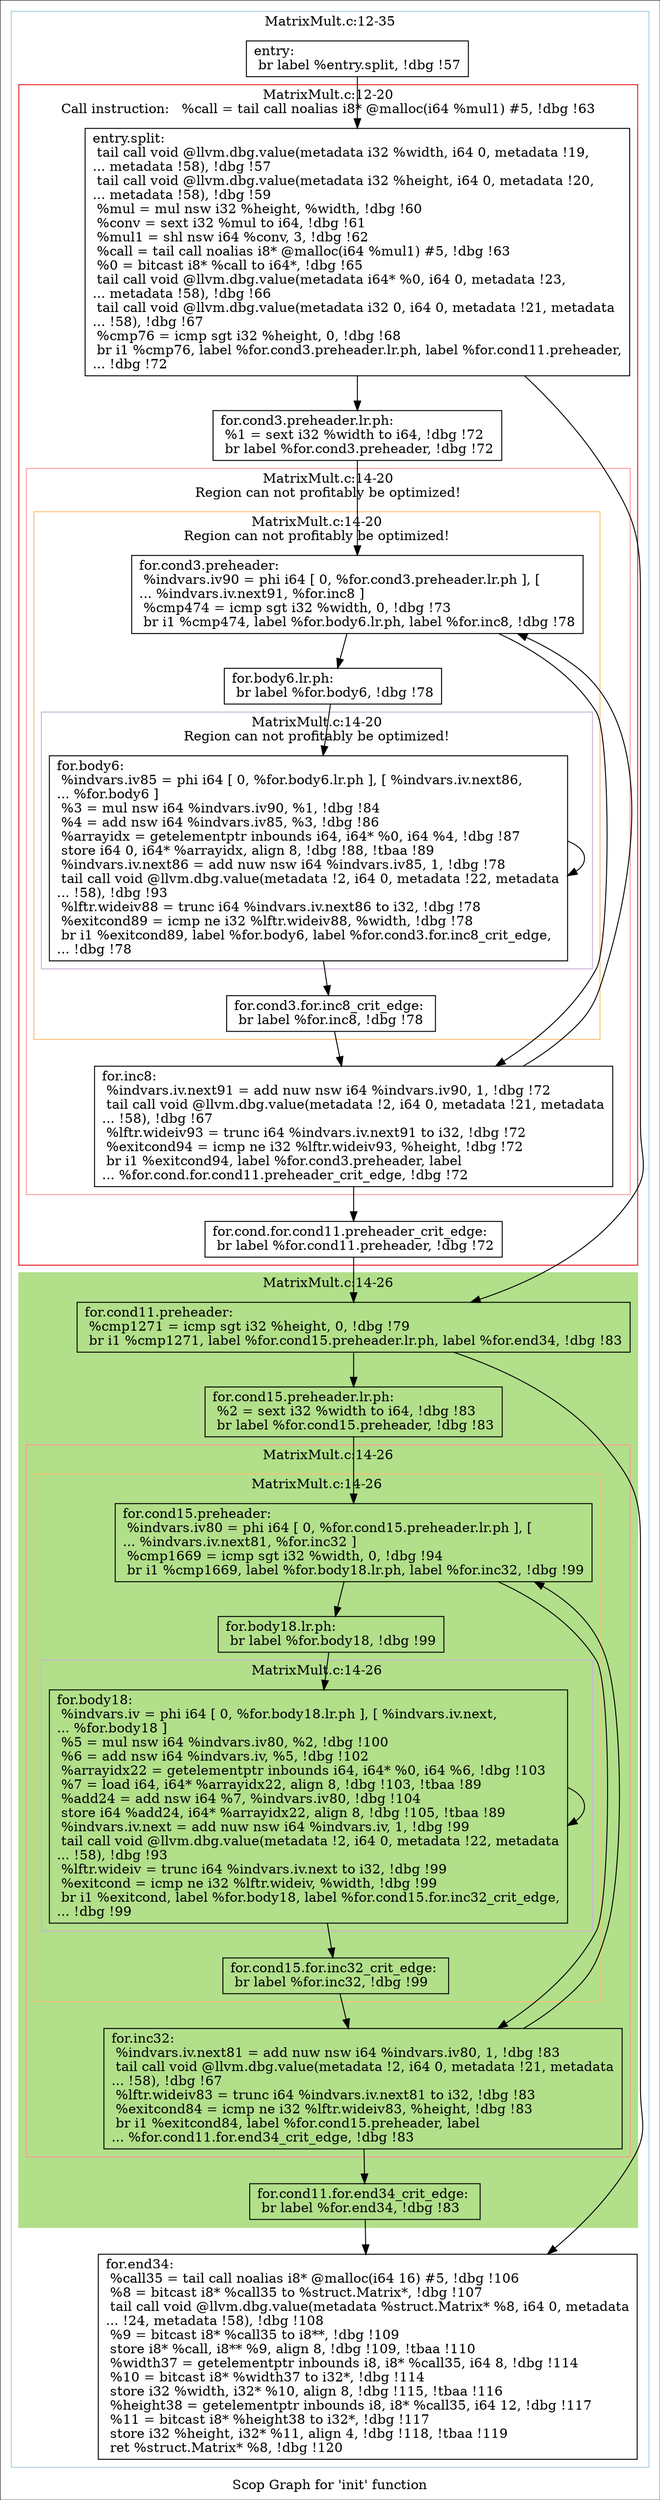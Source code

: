 digraph "Scop Graph for 'init' function" {
	label="Scop Graph for 'init' function";

	Node0x99eedb0 [shape=record,label="{entry:\l  br label %entry.split, !dbg !57\l}"];
	Node0x99eedb0 -> Node0x99fc7b0;
	Node0x99fc7b0 [shape=record,label="{entry.split:                                      \l  tail call void @llvm.dbg.value(metadata i32 %width, i64 0, metadata !19,\l... metadata !58), !dbg !57\l  tail call void @llvm.dbg.value(metadata i32 %height, i64 0, metadata !20,\l... metadata !58), !dbg !59\l  %mul = mul nsw i32 %height, %width, !dbg !60\l  %conv = sext i32 %mul to i64, !dbg !61\l  %mul1 = shl nsw i64 %conv, 3, !dbg !62\l  %call = tail call noalias i8* @malloc(i64 %mul1) #5, !dbg !63\l  %0 = bitcast i8* %call to i64*, !dbg !65\l  tail call void @llvm.dbg.value(metadata i64* %0, i64 0, metadata !23,\l... metadata !58), !dbg !66\l  tail call void @llvm.dbg.value(metadata i32 0, i64 0, metadata !21, metadata\l... !58), !dbg !67\l  %cmp76 = icmp sgt i32 %height, 0, !dbg !68\l  br i1 %cmp76, label %for.cond3.preheader.lr.ph, label %for.cond11.preheader,\l... !dbg !72\l}"];
	Node0x99fc7b0 -> Node0x99eefc0;
	Node0x99fc7b0 -> Node0x99fc190;
	Node0x99eefc0 [shape=record,label="{for.cond3.preheader.lr.ph:                        \l  %1 = sext i32 %width to i64, !dbg !72\l  br label %for.cond3.preheader, !dbg !72\l}"];
	Node0x99eefc0 -> Node0x99f06d0;
	Node0x99f06d0 [shape=record,label="{for.cond3.preheader:                              \l  %indvars.iv90 = phi i64 [ 0, %for.cond3.preheader.lr.ph ], [\l... %indvars.iv.next91, %for.inc8 ]\l  %cmp474 = icmp sgt i32 %width, 0, !dbg !73\l  br i1 %cmp474, label %for.body6.lr.ph, label %for.inc8, !dbg !78\l}"];
	Node0x99f06d0 -> Node0x99ea470;
	Node0x99f06d0 -> Node0x9a979a0;
	Node0x99ea470 [shape=record,label="{for.body6.lr.ph:                                  \l  br label %for.body6, !dbg !78\l}"];
	Node0x99ea470 -> Node0x9a0e5a0;
	Node0x9a0e5a0 [shape=record,label="{for.body6:                                        \l  %indvars.iv85 = phi i64 [ 0, %for.body6.lr.ph ], [ %indvars.iv.next86,\l... %for.body6 ]\l  %3 = mul nsw i64 %indvars.iv90, %1, !dbg !84\l  %4 = add nsw i64 %indvars.iv85, %3, !dbg !86\l  %arrayidx = getelementptr inbounds i64, i64* %0, i64 %4, !dbg !87\l  store i64 0, i64* %arrayidx, align 8, !dbg !88, !tbaa !89\l  %indvars.iv.next86 = add nuw nsw i64 %indvars.iv85, 1, !dbg !78\l  tail call void @llvm.dbg.value(metadata !2, i64 0, metadata !22, metadata\l... !58), !dbg !93\l  %lftr.wideiv88 = trunc i64 %indvars.iv.next86 to i32, !dbg !78\l  %exitcond89 = icmp ne i32 %lftr.wideiv88, %width, !dbg !78\l  br i1 %exitcond89, label %for.body6, label %for.cond3.for.inc8_crit_edge,\l... !dbg !78\l}"];
	Node0x9a0e5a0 -> Node0x9a0e5a0[constraint=false];
	Node0x9a0e5a0 -> Node0x99f0ba0;
	Node0x99f0ba0 [shape=record,label="{for.cond3.for.inc8_crit_edge:                     \l  br label %for.inc8, !dbg !78\l}"];
	Node0x99f0ba0 -> Node0x9a979a0;
	Node0x9a979a0 [shape=record,label="{for.inc8:                                         \l  %indvars.iv.next91 = add nuw nsw i64 %indvars.iv90, 1, !dbg !72\l  tail call void @llvm.dbg.value(metadata !2, i64 0, metadata !21, metadata\l... !58), !dbg !67\l  %lftr.wideiv93 = trunc i64 %indvars.iv.next91 to i32, !dbg !72\l  %exitcond94 = icmp ne i32 %lftr.wideiv93, %height, !dbg !72\l  br i1 %exitcond94, label %for.cond3.preheader, label\l... %for.cond.for.cond11.preheader_crit_edge, !dbg !72\l}"];
	Node0x9a979a0 -> Node0x99f06d0[constraint=false];
	Node0x9a979a0 -> Node0x99ef9b0;
	Node0x99ef9b0 [shape=record,label="{for.cond.for.cond11.preheader_crit_edge:          \l  br label %for.cond11.preheader, !dbg !72\l}"];
	Node0x99ef9b0 -> Node0x99fc190;
	Node0x99fc190 [shape=record,label="{for.cond11.preheader:                             \l  %cmp1271 = icmp sgt i32 %height, 0, !dbg !79\l  br i1 %cmp1271, label %for.cond15.preheader.lr.ph, label %for.end34, !dbg !83\l}"];
	Node0x99fc190 -> Node0x9ad3be0;
	Node0x99fc190 -> Node0x99f5f50;
	Node0x9ad3be0 [shape=record,label="{for.cond15.preheader.lr.ph:                       \l  %2 = sext i32 %width to i64, !dbg !83\l  br label %for.cond15.preheader, !dbg !83\l}"];
	Node0x9ad3be0 -> Node0x99fcea0;
	Node0x99fcea0 [shape=record,label="{for.cond15.preheader:                             \l  %indvars.iv80 = phi i64 [ 0, %for.cond15.preheader.lr.ph ], [\l... %indvars.iv.next81, %for.inc32 ]\l  %cmp1669 = icmp sgt i32 %width, 0, !dbg !94\l  br i1 %cmp1669, label %for.body18.lr.ph, label %for.inc32, !dbg !99\l}"];
	Node0x99fcea0 -> Node0x99ff920;
	Node0x99fcea0 -> Node0x99ff940;
	Node0x99ff920 [shape=record,label="{for.body18.lr.ph:                                 \l  br label %for.body18, !dbg !99\l}"];
	Node0x99ff920 -> Node0x9a06a60;
	Node0x9a06a60 [shape=record,label="{for.body18:                                       \l  %indvars.iv = phi i64 [ 0, %for.body18.lr.ph ], [ %indvars.iv.next,\l... %for.body18 ]\l  %5 = mul nsw i64 %indvars.iv80, %2, !dbg !100\l  %6 = add nsw i64 %indvars.iv, %5, !dbg !102\l  %arrayidx22 = getelementptr inbounds i64, i64* %0, i64 %6, !dbg !103\l  %7 = load i64, i64* %arrayidx22, align 8, !dbg !103, !tbaa !89\l  %add24 = add nsw i64 %7, %indvars.iv80, !dbg !104\l  store i64 %add24, i64* %arrayidx22, align 8, !dbg !105, !tbaa !89\l  %indvars.iv.next = add nuw nsw i64 %indvars.iv, 1, !dbg !99\l  tail call void @llvm.dbg.value(metadata !2, i64 0, metadata !22, metadata\l... !58), !dbg !93\l  %lftr.wideiv = trunc i64 %indvars.iv.next to i32, !dbg !99\l  %exitcond = icmp ne i32 %lftr.wideiv, %width, !dbg !99\l  br i1 %exitcond, label %for.body18, label %for.cond15.for.inc32_crit_edge,\l... !dbg !99\l}"];
	Node0x9a06a60 -> Node0x9a06a60[constraint=false];
	Node0x9a06a60 -> Node0x9a13130;
	Node0x9a13130 [shape=record,label="{for.cond15.for.inc32_crit_edge:                   \l  br label %for.inc32, !dbg !99\l}"];
	Node0x9a13130 -> Node0x99ff940;
	Node0x99ff940 [shape=record,label="{for.inc32:                                        \l  %indvars.iv.next81 = add nuw nsw i64 %indvars.iv80, 1, !dbg !83\l  tail call void @llvm.dbg.value(metadata !2, i64 0, metadata !21, metadata\l... !58), !dbg !67\l  %lftr.wideiv83 = trunc i64 %indvars.iv.next81 to i32, !dbg !83\l  %exitcond84 = icmp ne i32 %lftr.wideiv83, %height, !dbg !83\l  br i1 %exitcond84, label %for.cond15.preheader, label\l... %for.cond11.for.end34_crit_edge, !dbg !83\l}"];
	Node0x99ff940 -> Node0x99fcea0[constraint=false];
	Node0x99ff940 -> Node0x9a13150;
	Node0x9a13150 [shape=record,label="{for.cond11.for.end34_crit_edge:                   \l  br label %for.end34, !dbg !83\l}"];
	Node0x9a13150 -> Node0x99f5f50;
	Node0x99f5f50 [shape=record,label="{for.end34:                                        \l  %call35 = tail call noalias i8* @malloc(i64 16) #5, !dbg !106\l  %8 = bitcast i8* %call35 to %struct.Matrix*, !dbg !107\l  tail call void @llvm.dbg.value(metadata %struct.Matrix* %8, i64 0, metadata\l... !24, metadata !58), !dbg !108\l  %9 = bitcast i8* %call35 to i8**, !dbg !109\l  store i8* %call, i8** %9, align 8, !dbg !109, !tbaa !110\l  %width37 = getelementptr inbounds i8, i8* %call35, i64 8, !dbg !114\l  %10 = bitcast i8* %width37 to i32*, !dbg !114\l  store i32 %width, i32* %10, align 8, !dbg !115, !tbaa !116\l  %height38 = getelementptr inbounds i8, i8* %call35, i64 12, !dbg !117\l  %11 = bitcast i8* %height38 to i32*, !dbg !117\l  store i32 %height, i32* %11, align 4, !dbg !118, !tbaa !119\l  ret %struct.Matrix* %8, !dbg !120\l}"];
	colorscheme = "paired12"
        subgraph cluster_0x99fb5d0 {
          label = "MatrixMult.c:12-35
";
          style = solid;
          color = 1
          subgraph cluster_0x99f6850 {
            label = "MatrixMult.c:12-20
Call instruction:   %call = tail call noalias i8* @malloc(i64 %mul1) #5, !dbg !63";
            style = solid;
            color = 6
            subgraph cluster_0x99fe1f0 {
              label = "MatrixMult.c:14-20
Region can not profitably be optimized!";
              style = solid;
              color = 5
              subgraph cluster_0x9a8e0f0 {
                label = "MatrixMult.c:14-20
Region can not profitably be optimized!";
                style = solid;
                color = 7
                subgraph cluster_0x99f03f0 {
                  label = "MatrixMult.c:14-20
Region can not profitably be optimized!";
                  style = solid;
                  color = 9
                  Node0x9a0e5a0;
                }
                Node0x99f06d0;
                Node0x99ea470;
                Node0x99f0ba0;
              }
              Node0x9a979a0;
            }
            Node0x99fc7b0;
            Node0x99eefc0;
            Node0x99ef9b0;
          }
          subgraph cluster_0x9a09520 {
            label = "MatrixMult.c:14-26
";
            style = filled;
            color = 3            subgraph cluster_0x99eed00 {
              label = "MatrixMult.c:14-26
";
              style = solid;
              color = 5
              subgraph cluster_0x9a079d0 {
                label = "MatrixMult.c:14-26
";
                style = solid;
                color = 7
                subgraph cluster_0x99f1310 {
                  label = "MatrixMult.c:14-26
";
                  style = solid;
                  color = 9
                  Node0x9a06a60;
                }
                Node0x99fcea0;
                Node0x99ff920;
                Node0x9a13130;
              }
              Node0x99ff940;
            }
            Node0x99fc190;
            Node0x9ad3be0;
            Node0x9a13150;
          }
          Node0x99eedb0;
          Node0x99f5f50;
        }
}
